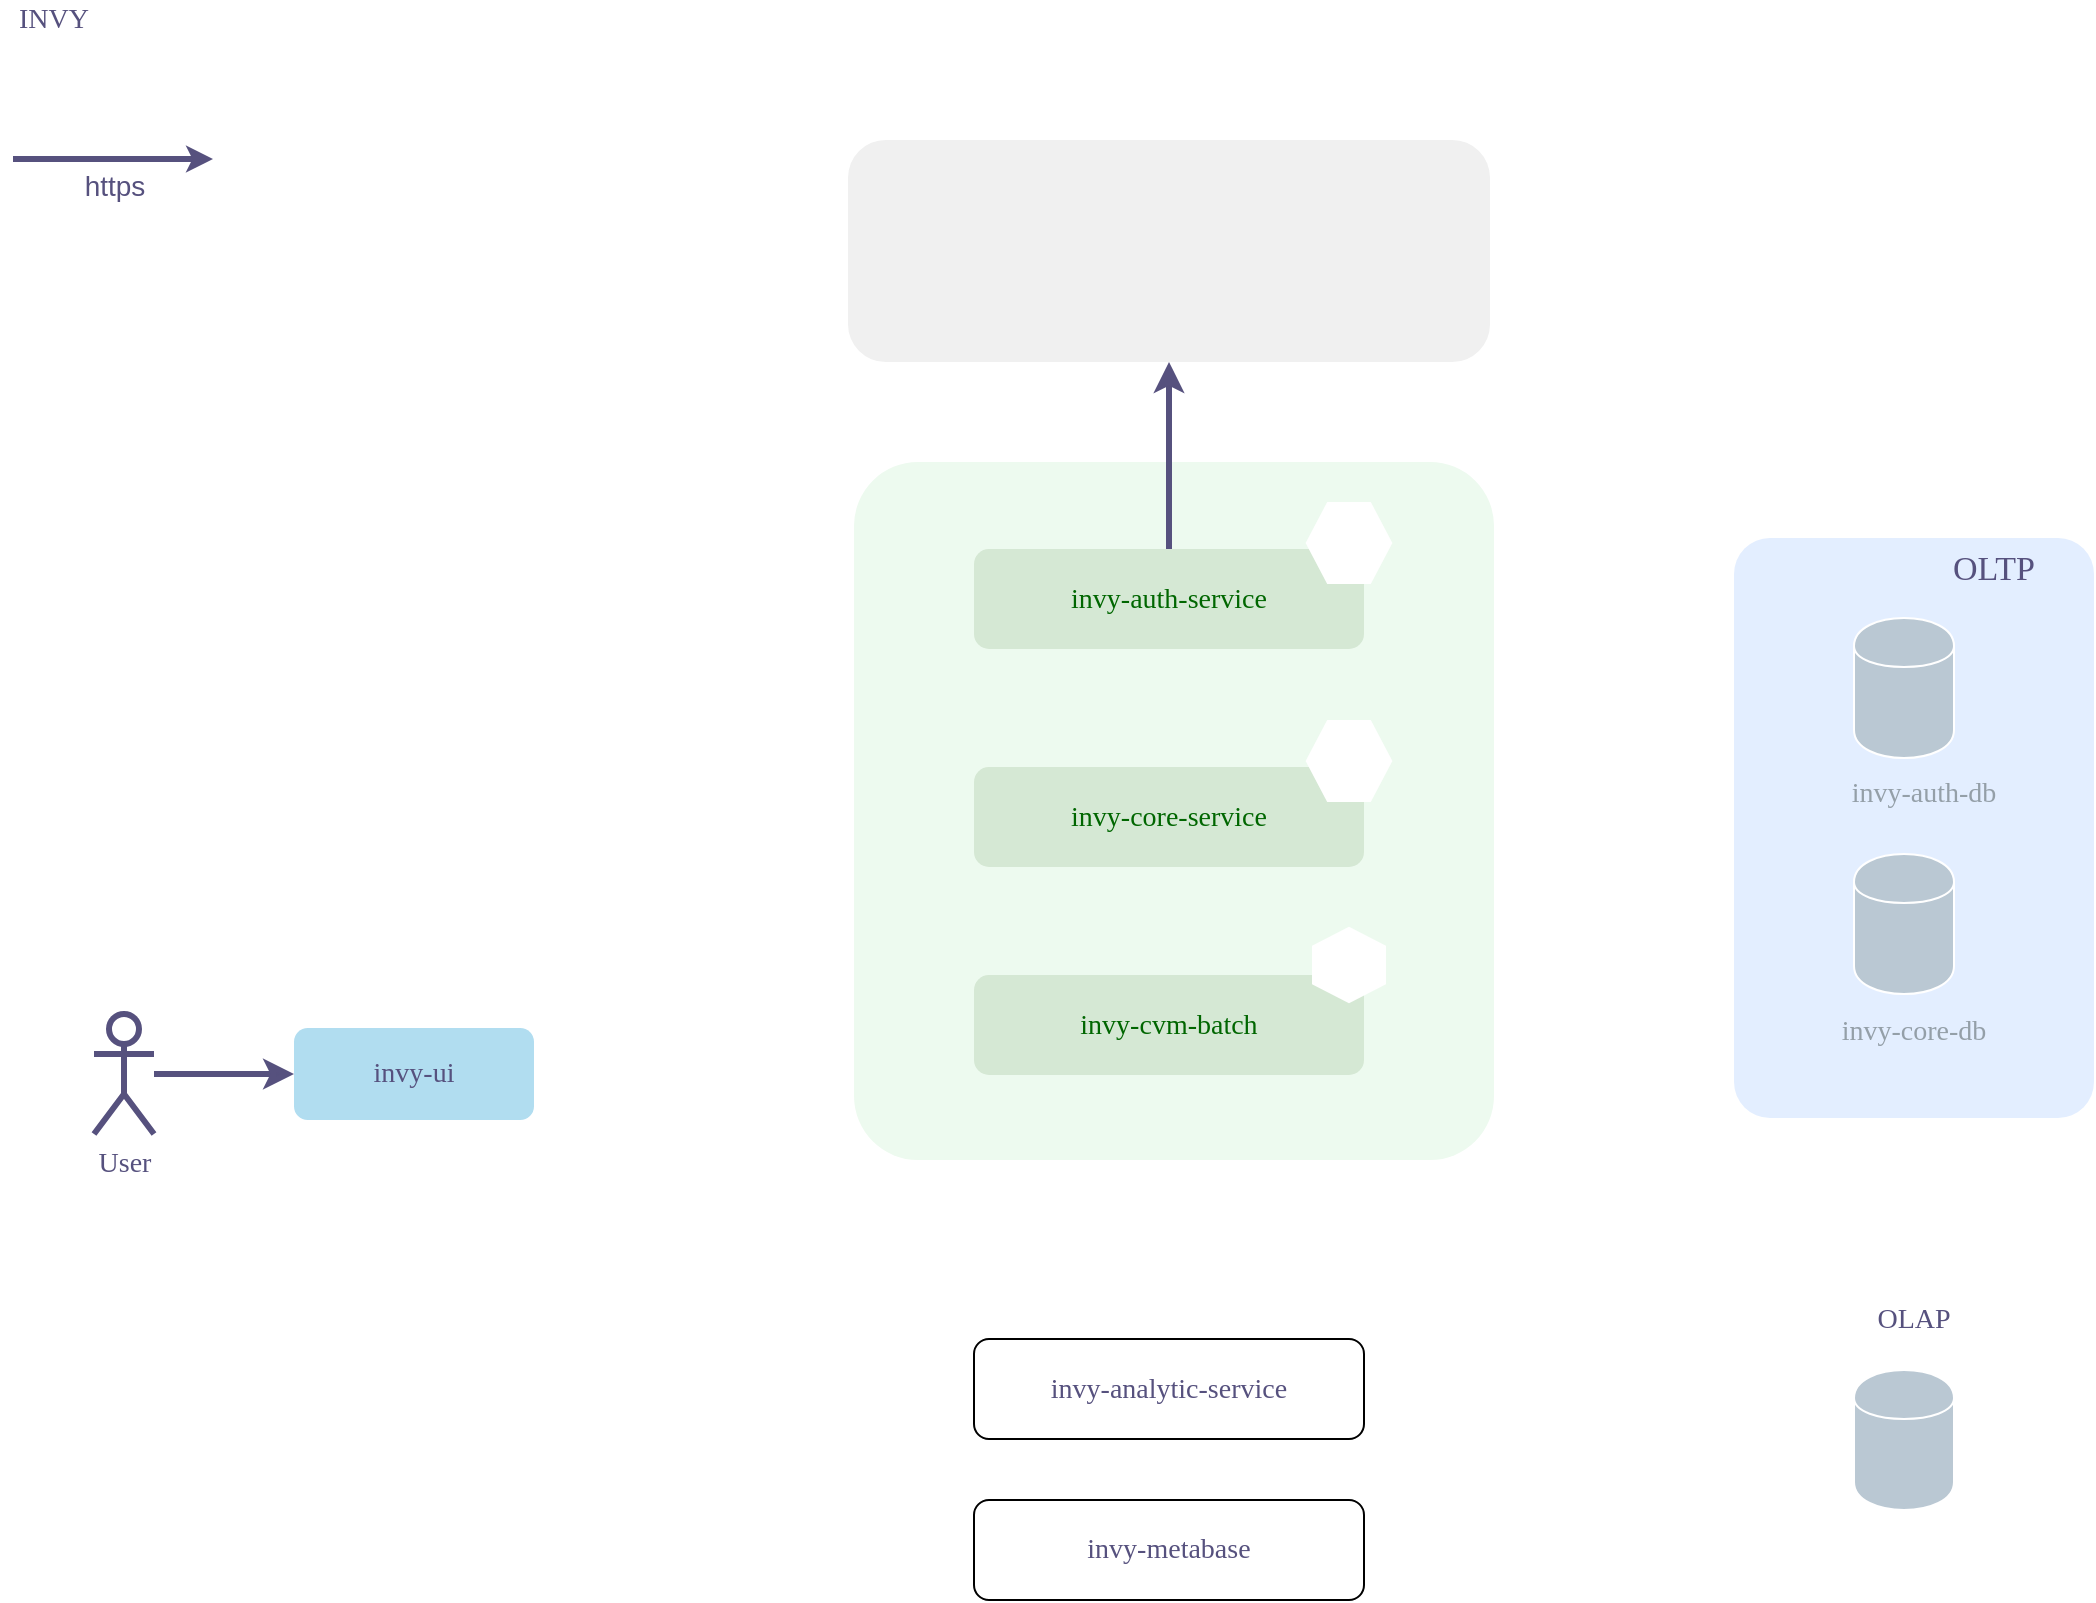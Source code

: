 <mxfile version="12.1.3" type="github" pages="1">
  <diagram id="U5muAcYlw0ag1JCLRIDb" name="Page-1">
    <mxGraphModel dx="1675" dy="1285" grid="1" gridSize="10" guides="1" tooltips="1" connect="1" arrows="1" fold="1" page="1" pageScale="1" pageWidth="850" pageHeight="1100" math="0" shadow="0">
      <root>
        <mxCell id="0"/>
        <mxCell id="1" parent="0"/>
        <mxCell id="XNiuDohxMIJDn-E_BAAG-5" value="" style="rounded=1;whiteSpace=wrap;html=1;fontSize=17;arcSize=10;fillColor=#E3EEFF;strokeColor=none;" parent="1" vertex="1">
          <mxGeometry x="890" y="299" width="180" height="290" as="geometry"/>
        </mxCell>
        <mxCell id="XNiuDohxMIJDn-E_BAAG-1" value="" style="rounded=1;whiteSpace=wrap;html=1;fontSize=17;arcSize=10;fillColor=#EDFAEF;strokeColor=none;" parent="1" vertex="1">
          <mxGeometry x="450" y="261" width="320" height="349" as="geometry"/>
        </mxCell>
        <mxCell id="7_RaW1AWdkRF37Sx4alJ-31" value="invy-cvm-batch" style="rounded=1;whiteSpace=wrap;html=1;fontFamily=Tahoma;fontSize=14;fillColor=#d5e8d4;strokeColor=none;fontColor=#006600;" parent="1" vertex="1">
          <mxGeometry x="510" y="517.5" width="195" height="50" as="geometry"/>
        </mxCell>
        <mxCell id="4SFKCHGJIZ1W-jkTVPGr-1" value="INVY" style="text;html=1;strokeColor=none;fillColor=none;align=center;verticalAlign=middle;whiteSpace=wrap;rounded=0;fontSize=14;fontFamily=Tahoma;fontColor=#56517E;" parent="1" vertex="1">
          <mxGeometry x="30" y="30" width="40" height="20" as="geometry"/>
        </mxCell>
        <mxCell id="4SFKCHGJIZ1W-jkTVPGr-3" value="invy-ui" style="rounded=1;whiteSpace=wrap;html=1;fontFamily=Tahoma;fontSize=14;fillColor=#b1ddf0;strokeColor=none;fontColor=#56517E;" parent="1" vertex="1">
          <mxGeometry x="170" y="544" width="120" height="46" as="geometry"/>
        </mxCell>
        <mxCell id="4SFKCHGJIZ1W-jkTVPGr-7" style="edgeStyle=orthogonalEdgeStyle;rounded=0;orthogonalLoop=1;jettySize=auto;html=1;entryX=0;entryY=0.5;entryDx=0;entryDy=0;fontFamily=Tahoma;fontSize=14;fillColor=#d0cee2;strokeColor=#56517e;strokeWidth=3;fontColor=#56517E;" parent="1" source="4SFKCHGJIZ1W-jkTVPGr-4" target="4SFKCHGJIZ1W-jkTVPGr-3" edge="1">
          <mxGeometry relative="1" as="geometry"/>
        </mxCell>
        <mxCell id="4SFKCHGJIZ1W-jkTVPGr-4" value="User" style="shape=umlActor;verticalLabelPosition=bottom;labelBackgroundColor=#ffffff;verticalAlign=top;html=1;outlineConnect=0;fontFamily=Tahoma;fontSize=14;strokeWidth=3;strokeColor=#56517E;fontColor=#56517E;" parent="1" vertex="1">
          <mxGeometry x="70" y="537" width="30" height="60" as="geometry"/>
        </mxCell>
        <mxCell id="4SFKCHGJIZ1W-jkTVPGr-10" value="invy-analytic-service" style="rounded=1;whiteSpace=wrap;html=1;fontFamily=Tahoma;fontSize=14;fontColor=#56517E;" parent="1" vertex="1">
          <mxGeometry x="510" y="699.5" width="195" height="50" as="geometry"/>
        </mxCell>
        <mxCell id="4SFKCHGJIZ1W-jkTVPGr-18" value="invy-metabase" style="rounded=1;whiteSpace=wrap;html=1;fontFamily=Tahoma;fontSize=14;fontColor=#56517E;" parent="1" vertex="1">
          <mxGeometry x="510" y="780" width="195" height="50" as="geometry"/>
        </mxCell>
        <mxCell id="7_RaW1AWdkRF37Sx4alJ-3" value="" style="shape=image;html=1;verticalAlign=top;verticalLabelPosition=bottom;labelBackgroundColor=#ffffff;imageAspect=0;aspect=fixed;image=https://cdn2.iconfinder.com/data/icons/designer-skills/128/react-128.png;fontFamily=Tahoma;fontSize=14;fontColor=#56517E;" parent="1" vertex="1">
          <mxGeometry x="250" y="512" width="52" height="52" as="geometry"/>
        </mxCell>
        <mxCell id="7_RaW1AWdkRF37Sx4alJ-11" value="OLTP" style="text;html=1;strokeColor=none;fillColor=none;align=center;verticalAlign=middle;whiteSpace=wrap;rounded=0;fontFamily=Tahoma;fontSize=17;fontColor=#56517E;" parent="1" vertex="1">
          <mxGeometry x="1000" y="304.5" width="40" height="20" as="geometry"/>
        </mxCell>
        <mxCell id="7_RaW1AWdkRF37Sx4alJ-12" value="" style="group" parent="1" vertex="1" connectable="0">
          <mxGeometry x="940" y="457" width="95" height="98" as="geometry"/>
        </mxCell>
        <mxCell id="7_RaW1AWdkRF37Sx4alJ-13" value="" style="shape=cylinder;whiteSpace=wrap;html=1;boundedLbl=1;backgroundOutline=1;fontFamily=Tahoma;fontSize=14;fillColor=#bac8d3;strokeColor=#FFFFFF;" parent="7_RaW1AWdkRF37Sx4alJ-12" vertex="1">
          <mxGeometry x="10" width="50" height="70" as="geometry"/>
        </mxCell>
        <mxCell id="7_RaW1AWdkRF37Sx4alJ-14" value="" style="shape=image;html=1;verticalAlign=top;verticalLabelPosition=bottom;labelBackgroundColor=#ffffff;imageAspect=0;aspect=fixed;image=https://cdn4.iconfinder.com/data/icons/logos-brands-5/24/postgresql-128.png;strokeColor=#56517E;strokeWidth=3;fontFamily=Tahoma;fontSize=14;fontColor=#56517E;" parent="7_RaW1AWdkRF37Sx4alJ-12" vertex="1">
          <mxGeometry x="35" y="35" width="43" height="43" as="geometry"/>
        </mxCell>
        <mxCell id="XNiuDohxMIJDn-E_BAAG-3" value="&lt;span style=&quot;font-family: &amp;#34;tahoma&amp;#34; ; font-size: 14px&quot;&gt;invy-core-db&lt;/span&gt;" style="text;html=1;strokeColor=none;fillColor=none;align=center;verticalAlign=middle;whiteSpace=wrap;rounded=0;fontSize=14;fontColor=#949FA8;" parent="7_RaW1AWdkRF37Sx4alJ-12" vertex="1">
          <mxGeometry x="-15" y="78" width="110" height="20" as="geometry"/>
        </mxCell>
        <mxCell id="7_RaW1AWdkRF37Sx4alJ-16" value="OLAP" style="text;html=1;strokeColor=none;fillColor=none;align=center;verticalAlign=middle;whiteSpace=wrap;rounded=0;fontFamily=Tahoma;fontSize=14;fontColor=#56517E;" parent="1" vertex="1">
          <mxGeometry x="960" y="680" width="40" height="20" as="geometry"/>
        </mxCell>
        <mxCell id="7_RaW1AWdkRF37Sx4alJ-17" value="" style="group" parent="1" vertex="1" connectable="0">
          <mxGeometry x="940" y="715" width="80" height="97" as="geometry"/>
        </mxCell>
        <mxCell id="7_RaW1AWdkRF37Sx4alJ-18" value="" style="shape=cylinder;whiteSpace=wrap;html=1;boundedLbl=1;backgroundOutline=1;fontFamily=Tahoma;fontSize=14;fillColor=#bac8d3;strokeColor=#FFFFFF;" parent="7_RaW1AWdkRF37Sx4alJ-17" vertex="1">
          <mxGeometry x="10" width="50" height="70" as="geometry"/>
        </mxCell>
        <mxCell id="7_RaW1AWdkRF37Sx4alJ-19" value="" style="shape=image;html=1;verticalAlign=top;verticalLabelPosition=bottom;labelBackgroundColor=#ffffff;imageAspect=0;aspect=fixed;image=https://cdn4.iconfinder.com/data/icons/logos-brands-5/24/postgresql-128.png;strokeColor=#56517E;strokeWidth=3;fontFamily=Tahoma;fontSize=14;fontColor=#56517E;" parent="7_RaW1AWdkRF37Sx4alJ-17" vertex="1">
          <mxGeometry x="35" y="35" width="43" height="43" as="geometry"/>
        </mxCell>
        <mxCell id="7_RaW1AWdkRF37Sx4alJ-33" value="" style="group" parent="1" vertex="1" connectable="0">
          <mxGeometry x="676" y="490.5" width="43" height="43" as="geometry"/>
        </mxCell>
        <mxCell id="7_RaW1AWdkRF37Sx4alJ-32" value="" style="shape=hexagon;perimeter=hexagonPerimeter2;whiteSpace=wrap;html=1;strokeColor=#FFFFFF;strokeWidth=3;fontFamily=Tahoma;fontSize=14;fontColor=#56517E;rotation=90;" parent="7_RaW1AWdkRF37Sx4alJ-33" vertex="1">
          <mxGeometry x="4" y="5" width="35" height="34" as="geometry"/>
        </mxCell>
        <mxCell id="7_RaW1AWdkRF37Sx4alJ-30" value="" style="shape=image;imageAspect=0;aspect=fixed;verticalLabelPosition=bottom;verticalAlign=top;strokeColor=#FFFFFF;strokeWidth=3;fontFamily=Tahoma;fontSize=14;fontColor=#56517E;image=https://img.stackshare.io/service/9201/dbefbe0f6d93161f545994d3aff87775.png;" parent="7_RaW1AWdkRF37Sx4alJ-33" vertex="1">
          <mxGeometry width="43" height="43" as="geometry"/>
        </mxCell>
        <mxCell id="7_RaW1AWdkRF37Sx4alJ-34" value="" style="group" parent="1" vertex="1" connectable="0">
          <mxGeometry x="510" y="383.5" width="215" height="80" as="geometry"/>
        </mxCell>
        <mxCell id="4SFKCHGJIZ1W-jkTVPGr-8" value="invy-core-service" style="rounded=1;whiteSpace=wrap;html=1;fontFamily=Tahoma;fontSize=14;fillColor=#d5e8d4;strokeColor=none;fontColor=#006600;" parent="7_RaW1AWdkRF37Sx4alJ-34" vertex="1">
          <mxGeometry y="30" width="195" height="50" as="geometry"/>
        </mxCell>
        <mxCell id="7_RaW1AWdkRF37Sx4alJ-27" value="" style="group" parent="7_RaW1AWdkRF37Sx4alJ-34" vertex="1" connectable="0">
          <mxGeometry x="160" width="55" height="55" as="geometry"/>
        </mxCell>
        <mxCell id="7_RaW1AWdkRF37Sx4alJ-28" value="" style="shape=hexagon;perimeter=hexagonPerimeter2;whiteSpace=wrap;html=1;strokeColor=#FFFFFF;strokeWidth=3;fontFamily=Tahoma;fontSize=14;fontColor=#56517E;" parent="7_RaW1AWdkRF37Sx4alJ-27" vertex="1">
          <mxGeometry x="7.5" y="8" width="40" height="38" as="geometry"/>
        </mxCell>
        <mxCell id="7_RaW1AWdkRF37Sx4alJ-29" value="" style="shape=image;imageAspect=0;aspect=fixed;verticalLabelPosition=bottom;verticalAlign=top;strokeColor=#FFFFFF;strokeWidth=3;fontFamily=Tahoma;fontSize=14;fontColor=#56517E;image=https://miro.medium.com/max/1200/1*J9d-VtiLfN9APIQgWTP9ow.png;" parent="7_RaW1AWdkRF37Sx4alJ-27" vertex="1">
          <mxGeometry width="55" height="55" as="geometry"/>
        </mxCell>
        <mxCell id="7_RaW1AWdkRF37Sx4alJ-35" value="" style="group" parent="1" vertex="1" connectable="0">
          <mxGeometry x="510" y="274.5" width="215" height="80" as="geometry"/>
        </mxCell>
        <mxCell id="4SFKCHGJIZ1W-jkTVPGr-9" value="invy-auth-service" style="rounded=1;whiteSpace=wrap;html=1;fontFamily=Tahoma;fontSize=14;fillColor=#d5e8d4;strokeColor=none;fontColor=#006600;" parent="7_RaW1AWdkRF37Sx4alJ-35" vertex="1">
          <mxGeometry y="30" width="195" height="50" as="geometry"/>
        </mxCell>
        <mxCell id="7_RaW1AWdkRF37Sx4alJ-26" value="" style="group" parent="7_RaW1AWdkRF37Sx4alJ-35" vertex="1" connectable="0">
          <mxGeometry x="160" width="55" height="55" as="geometry"/>
        </mxCell>
        <mxCell id="7_RaW1AWdkRF37Sx4alJ-25" value="" style="shape=hexagon;perimeter=hexagonPerimeter2;whiteSpace=wrap;html=1;strokeColor=#FFFFFF;strokeWidth=3;fontFamily=Tahoma;fontSize=14;fontColor=#56517E;" parent="7_RaW1AWdkRF37Sx4alJ-26" vertex="1">
          <mxGeometry x="7.5" y="8" width="40" height="38" as="geometry"/>
        </mxCell>
        <mxCell id="7_RaW1AWdkRF37Sx4alJ-23" value="" style="shape=image;imageAspect=0;aspect=fixed;verticalLabelPosition=bottom;verticalAlign=top;strokeColor=#FFFFFF;strokeWidth=3;fontFamily=Tahoma;fontSize=14;fontColor=#56517E;image=https://miro.medium.com/max/1200/1*J9d-VtiLfN9APIQgWTP9ow.png;" parent="7_RaW1AWdkRF37Sx4alJ-26" vertex="1">
          <mxGeometry width="55" height="55" as="geometry"/>
        </mxCell>
        <mxCell id="4SFKCHGJIZ1W-jkTVPGr-15" value="" style="shape=cylinder;whiteSpace=wrap;html=1;boundedLbl=1;backgroundOutline=1;fontFamily=Tahoma;fontSize=14;fillColor=#bac8d3;strokeColor=#FFFFFF;" parent="1" vertex="1">
          <mxGeometry x="950" y="339" width="50" height="70" as="geometry"/>
        </mxCell>
        <mxCell id="7_RaW1AWdkRF37Sx4alJ-6" value="" style="shape=image;html=1;verticalAlign=top;verticalLabelPosition=bottom;labelBackgroundColor=#ffffff;imageAspect=0;aspect=fixed;image=https://cdn4.iconfinder.com/data/icons/logos-brands-5/24/postgresql-128.png;strokeColor=#56517E;strokeWidth=3;fontFamily=Tahoma;fontSize=14;fontColor=#56517E;" parent="1" vertex="1">
          <mxGeometry x="975" y="374" width="43" height="43" as="geometry"/>
        </mxCell>
        <mxCell id="XNiuDohxMIJDn-E_BAAG-2" value="&lt;span style=&quot;font-family: &amp;quot;tahoma&amp;quot; ; font-size: 14px&quot;&gt;invy-auth-db&lt;/span&gt;" style="text;html=1;strokeColor=none;fillColor=none;align=center;verticalAlign=middle;whiteSpace=wrap;rounded=0;fontSize=14;fontColor=#949FA8;" parent="1" vertex="1">
          <mxGeometry x="930" y="416" width="110" height="20" as="geometry"/>
        </mxCell>
        <mxCell id="V0Xs-0CVrBQiGBR1F-wS-6" style="edgeStyle=orthogonalEdgeStyle;rounded=0;orthogonalLoop=1;jettySize=auto;html=1;fontSize=14;fontColor=#CCE5FF;strokeWidth=3;strokeColor=#56517E;" edge="1" parent="1" source="4SFKCHGJIZ1W-jkTVPGr-9" target="V0Xs-0CVrBQiGBR1F-wS-5">
          <mxGeometry relative="1" as="geometry"/>
        </mxCell>
        <mxCell id="V0Xs-0CVrBQiGBR1F-wS-7" value="" style="group" vertex="1" connectable="0" parent="1">
          <mxGeometry x="447" y="60" width="321" height="153" as="geometry"/>
        </mxCell>
        <mxCell id="V0Xs-0CVrBQiGBR1F-wS-5" value="" style="rounded=1;whiteSpace=wrap;html=1;fontSize=17;arcSize=17;fillColor=#F0F0F0;strokeColor=none;" vertex="1" parent="V0Xs-0CVrBQiGBR1F-wS-7">
          <mxGeometry y="40" width="321" height="111" as="geometry"/>
        </mxCell>
        <mxCell id="V0Xs-0CVrBQiGBR1F-wS-1" value="" style="shape=image;imageAspect=0;aspect=fixed;verticalLabelPosition=bottom;verticalAlign=top;fontSize=14;image=http://www.fortux.com/img/oauth2_logo.svg;" vertex="1" parent="V0Xs-0CVrBQiGBR1F-wS-7">
          <mxGeometry x="255" width="70" height="70" as="geometry"/>
        </mxCell>
        <mxCell id="V0Xs-0CVrBQiGBR1F-wS-3" value="" style="shape=image;imageAspect=0;aspect=fixed;verticalLabelPosition=bottom;verticalAlign=top;fontSize=14;image=https://chinaccelerator.com/wp-content/uploads/2017/01/google-logo-2015-g-icon.png;" vertex="1" parent="V0Xs-0CVrBQiGBR1F-wS-7">
          <mxGeometry x="31" y="40" width="150" height="113" as="geometry"/>
        </mxCell>
        <mxCell id="V0Xs-0CVrBQiGBR1F-wS-4" value="" style="shape=image;imageAspect=0;aspect=fixed;verticalLabelPosition=bottom;verticalAlign=top;fontSize=14;image=https://www.freepnglogos.com/uploads/official-linkedin-logo----17.png;" vertex="1" parent="V0Xs-0CVrBQiGBR1F-wS-7">
          <mxGeometry x="195" y="63" width="60" height="60" as="geometry"/>
        </mxCell>
        <mxCell id="V0Xs-0CVrBQiGBR1F-wS-9" value="" style="edgeStyle=orthogonalEdgeStyle;fontSize=12;html=1;endArrow=classic;endFill=1;rounded=0;strokeWidth=3;endSize=4;startSize=4;dashed=0;strokeColor=#56517E;" edge="1" parent="1">
          <mxGeometry width="100" relative="1" as="geometry">
            <mxPoint x="29.5" y="109.5" as="sourcePoint"/>
            <mxPoint x="129.5" y="109.5" as="targetPoint"/>
            <Array as="points">
              <mxPoint x="109.5" y="109.5"/>
              <mxPoint x="109.5" y="109.5"/>
            </Array>
          </mxGeometry>
        </mxCell>
        <mxCell id="V0Xs-0CVrBQiGBR1F-wS-10" value="https" style="text;html=1;resizable=0;points=[];align=center;verticalAlign=middle;labelBackgroundColor=#ffffff;fontSize=14;fontColor=#56517E;" vertex="1" connectable="0" parent="V0Xs-0CVrBQiGBR1F-wS-9">
          <mxGeometry x="0.6" y="9" relative="1" as="geometry">
            <mxPoint x="-29.5" y="22.5" as="offset"/>
          </mxGeometry>
        </mxCell>
      </root>
    </mxGraphModel>
  </diagram>
</mxfile>
